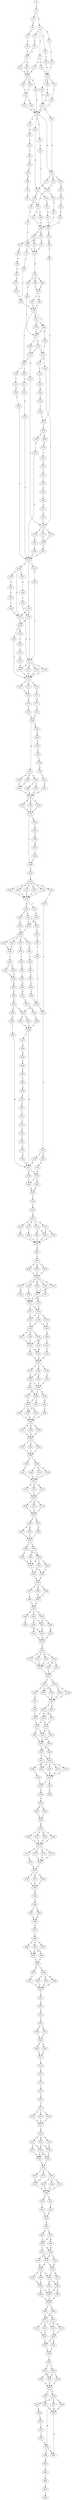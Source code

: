strict digraph  {
	S0 -> S1 [ label = K ];
	S1 -> S2 [ label = P ];
	S1 -> S3 [ label = E ];
	S2 -> S4 [ label = G ];
	S3 -> S5 [ label = H ];
	S3 -> S6 [ label = A ];
	S3 -> S7 [ label = S ];
	S3 -> S8 [ label = N ];
	S4 -> S9 [ label = V ];
	S5 -> S10 [ label = V ];
	S6 -> S11 [ label = G ];
	S7 -> S12 [ label = A ];
	S7 -> S13 [ label = H ];
	S8 -> S14 [ label = P ];
	S9 -> S15 [ label = K ];
	S10 -> S16 [ label = F ];
	S11 -> S17 [ label = P ];
	S12 -> S16 [ label = F ];
	S13 -> S18 [ label = D ];
	S14 -> S16 [ label = F ];
	S15 -> S17 [ label = P ];
	S16 -> S19 [ label = P ];
	S16 -> S20 [ label = F ];
	S16 -> S21 [ label = L ];
	S17 -> S22 [ label = L ];
	S17 -> S23 [ label = Q ];
	S18 -> S24 [ label = R ];
	S18 -> S25 [ label = T ];
	S18 -> S26 [ label = P ];
	S19 -> S27 [ label = K ];
	S20 -> S28 [ label = L ];
	S21 -> S29 [ label = P ];
	S22 -> S18 [ label = D ];
	S23 -> S18 [ label = D ];
	S24 -> S30 [ label = K ];
	S25 -> S31 [ label = S ];
	S26 -> S31 [ label = S ];
	S27 -> S32 [ label = R ];
	S27 -> S30 [ label = K ];
	S28 -> S27 [ label = K ];
	S29 -> S30 [ label = K ];
	S30 -> S33 [ label = R ];
	S30 -> S34 [ label = E ];
	S30 -> S35 [ label = K ];
	S30 -> S36 [ label = S ];
	S31 -> S37 [ label = T ];
	S31 -> S38 [ label = A ];
	S32 -> S35 [ label = K ];
	S33 -> S39 [ label = D ];
	S34 -> S40 [ label = C ];
	S35 -> S41 [ label = L ];
	S35 -> S42 [ label = P ];
	S35 -> S43 [ label = F ];
	S36 -> S44 [ label = K ];
	S37 -> S30 [ label = K ];
	S38 -> S30 [ label = K ];
	S39 -> S45 [ label = P ];
	S40 -> S46 [ label = L ];
	S41 -> S44 [ label = K ];
	S42 -> S47 [ label = D ];
	S43 -> S46 [ label = L ];
	S44 -> S48 [ label = C ];
	S44 -> S49 [ label = T ];
	S45 -> S50 [ label = E ];
	S46 -> S51 [ label = E ];
	S46 -> S52 [ label = G ];
	S47 -> S53 [ label = S ];
	S48 -> S54 [ label = L ];
	S49 -> S55 [ label = N ];
	S50 -> S56 [ label = P ];
	S51 -> S57 [ label = K ];
	S51 -> S58 [ label = D ];
	S52 -> S59 [ label = A ];
	S53 -> S60 [ label = I ];
	S54 -> S61 [ label = T ];
	S55 -> S62 [ label = Q ];
	S56 -> S63 [ label = T ];
	S57 -> S64 [ label = G ];
	S58 -> S64 [ label = G ];
	S59 -> S64 [ label = G ];
	S60 -> S65 [ label = G ];
	S61 -> S66 [ label = S ];
	S62 -> S67 [ label = V ];
	S63 -> S68 [ label = H ];
	S64 -> S69 [ label = K ];
	S64 -> S70 [ label = A ];
	S65 -> S64 [ label = G ];
	S66 -> S71 [ label = C ];
	S66 -> S72 [ label = V ];
	S67 -> S73 [ label = H ];
	S68 -> S74 [ label = G ];
	S69 -> S75 [ label = K ];
	S69 -> S76 [ label = T ];
	S70 -> S66 [ label = S ];
	S70 -> S77 [ label = C ];
	S71 -> S78 [ label = L ];
	S72 -> S79 [ label = P ];
	S73 -> S80 [ label = Q ];
	S74 -> S81 [ label = T ];
	S75 -> S72 [ label = V ];
	S76 -> S82 [ label = S ];
	S77 -> S72 [ label = V ];
	S78 -> S83 [ label = S ];
	S79 -> S84 [ label = Q ];
	S79 -> S85 [ label = P ];
	S79 -> S86 [ label = F ];
	S80 -> S87 [ label = T ];
	S81 -> S51 [ label = E ];
	S82 -> S88 [ label = G ];
	S83 -> S89 [ label = P ];
	S84 -> S90 [ label = S ];
	S85 -> S91 [ label = P ];
	S86 -> S91 [ label = P ];
	S87 -> S92 [ label = C ];
	S88 -> S93 [ label = T ];
	S89 -> S94 [ label = L ];
	S89 -> S95 [ label = C ];
	S89 -> S96 [ label = T ];
	S90 -> S97 [ label = A ];
	S91 -> S98 [ label = T ];
	S91 -> S99 [ label = N ];
	S92 -> S100 [ label = L ];
	S93 -> S101 [ label = H ];
	S94 -> S102 [ label = M ];
	S94 -> S97 [ label = A ];
	S95 -> S94 [ label = L ];
	S95 -> S103 [ label = T ];
	S96 -> S104 [ label = I ];
	S96 -> S105 [ label = T ];
	S97 -> S106 [ label = A ];
	S97 -> S107 [ label = Q ];
	S98 -> S89 [ label = P ];
	S99 -> S89 [ label = P ];
	S100 -> S108 [ label = E ];
	S100 -> S109 [ label = A ];
	S101 -> S110 [ label = N ];
	S102 -> S111 [ label = A ];
	S103 -> S97 [ label = A ];
	S104 -> S112 [ label = P ];
	S105 -> S113 [ label = S ];
	S106 -> S114 [ label = S ];
	S107 -> S111 [ label = A ];
	S107 -> S114 [ label = S ];
	S108 -> S115 [ label = P ];
	S109 -> S116 [ label = V ];
	S110 -> S83 [ label = S ];
	S111 -> S117 [ label = C ];
	S111 -> S118 [ label = G ];
	S112 -> S119 [ label = D ];
	S113 -> S120 [ label = L ];
	S114 -> S96 [ label = T ];
	S114 -> S121 [ label = D ];
	S115 -> S122 [ label = P ];
	S116 -> S123 [ label = T ];
	S117 -> S124 [ label = C ];
	S118 -> S125 [ label = L ];
	S119 -> S126 [ label = A ];
	S120 -> S127 [ label = D ];
	S121 -> S125 [ label = L ];
	S122 -> S128 [ label = G ];
	S122 -> S129 [ label = P ];
	S122 -> S130 [ label = S ];
	S123 -> S131 [ label = E ];
	S124 -> S132 [ label = E ];
	S125 -> S133 [ label = A ];
	S125 -> S134 [ label = D ];
	S125 -> S135 [ label = T ];
	S126 -> S122 [ label = P ];
	S127 -> S122 [ label = P ];
	S128 -> S136 [ label = V ];
	S128 -> S137 [ label = E ];
	S128 -> S138 [ label = P ];
	S129 -> S138 [ label = P ];
	S129 -> S139 [ label = A ];
	S130 -> S140 [ label = T ];
	S131 -> S141 [ label = E ];
	S132 -> S142 [ label = K ];
	S133 -> S143 [ label = V ];
	S134 -> S144 [ label = S ];
	S135 -> S143 [ label = V ];
	S136 -> S145 [ label = D ];
	S137 -> S146 [ label = E ];
	S138 -> S147 [ label = S ];
	S138 -> S148 [ label = E ];
	S139 -> S147 [ label = S ];
	S139 -> S148 [ label = E ];
	S140 -> S147 [ label = S ];
	S141 -> S149 [ label = L ];
	S142 -> S150 [ label = E ];
	S143 -> S151 [ label = K ];
	S144 -> S152 [ label = L ];
	S145 -> S153 [ label = E ];
	S146 -> S154 [ label = I ];
	S147 -> S155 [ label = V ];
	S147 -> S156 [ label = S ];
	S147 -> S157 [ label = R ];
	S147 -> S158 [ label = K ];
	S148 -> S159 [ label = G ];
	S148 -> S160 [ label = T ];
	S149 -> S161 [ label = K ];
	S150 -> S162 [ label = S ];
	S151 -> S122 [ label = P ];
	S152 -> S122 [ label = P ];
	S153 -> S163 [ label = V ];
	S154 -> S139 [ label = A ];
	S155 -> S164 [ label = G ];
	S156 -> S164 [ label = G ];
	S157 -> S164 [ label = G ];
	S158 -> S164 [ label = G ];
	S159 -> S165 [ label = S ];
	S160 -> S164 [ label = G ];
	S161 -> S166 [ label = A ];
	S162 -> S92 [ label = C ];
	S163 -> S138 [ label = P ];
	S164 -> S167 [ label = F ];
	S164 -> S168 [ label = Y ];
	S164 -> S169 [ label = C ];
	S165 -> S170 [ label = L ];
	S166 -> S171 [ label = G ];
	S167 -> S172 [ label = L ];
	S168 -> S172 [ label = L ];
	S169 -> S173 [ label = C ];
	S170 -> S174 [ label = G ];
	S171 -> S175 [ label = F ];
	S172 -> S176 [ label = Q ];
	S173 -> S177 [ label = H ];
	S174 -> S158 [ label = K ];
	S175 -> S125 [ label = L ];
	S176 -> S178 [ label = A ];
	S177 -> S179 [ label = V ];
	S178 -> S180 [ label = V ];
	S179 -> S180 [ label = V ];
	S180 -> S181 [ label = D ];
	S180 -> S182 [ label = R ];
	S181 -> S183 [ label = G ];
	S181 -> S184 [ label = N ];
	S181 -> S185 [ label = K ];
	S182 -> S186 [ label = R ];
	S183 -> S187 [ label = S ];
	S183 -> S188 [ label = G ];
	S184 -> S189 [ label = E ];
	S185 -> S189 [ label = E ];
	S186 -> S190 [ label = E ];
	S187 -> S191 [ label = G ];
	S188 -> S191 [ label = G ];
	S189 -> S191 [ label = G ];
	S190 -> S192 [ label = R ];
	S191 -> S193 [ label = R ];
	S191 -> S194 [ label = V ];
	S191 -> S195 [ label = N ];
	S192 -> S196 [ label = S ];
	S193 -> S197 [ label = P ];
	S194 -> S197 [ label = P ];
	S195 -> S197 [ label = P ];
	S196 -> S198 [ label = E ];
	S197 -> S199 [ label = L ];
	S197 -> S200 [ label = L ];
	S198 -> S201 [ label = A ];
	S199 -> S202 [ label = C ];
	S200 -> S203 [ label = A ];
	S201 -> S204 [ label = P ];
	S202 -> S205 [ label = L ];
	S203 -> S206 [ label = E ];
	S204 -> S191 [ label = G ];
	S205 -> S207 [ label = G ];
	S205 -> S208 [ label = S ];
	S205 -> S209 [ label = R ];
	S205 -> S210 [ label = C ];
	S205 -> S211 [ label = K ];
	S205 -> S212 [ label = F ];
	S206 -> S213 [ label = K ];
	S207 -> S214 [ label = C ];
	S208 -> S214 [ label = C ];
	S209 -> S214 [ label = C ];
	S210 -> S214 [ label = C ];
	S211 -> S215 [ label = A ];
	S212 -> S214 [ label = C ];
	S213 -> S216 [ label = L ];
	S214 -> S217 [ label = S ];
	S214 -> S218 [ label = Q ];
	S215 -> S219 [ label = G ];
	S216 -> S199 [ label = L ];
	S217 -> S220 [ label = K ];
	S218 -> S221 [ label = Q ];
	S218 -> S222 [ label = G ];
	S219 -> S223 [ label = G ];
	S220 -> S224 [ label = P ];
	S221 -> S225 [ label = A ];
	S221 -> S224 [ label = P ];
	S222 -> S226 [ label = Q ];
	S223 -> S227 [ label = P ];
	S223 -> S228 [ label = E ];
	S224 -> S229 [ label = T ];
	S225 -> S230 [ label = C ];
	S226 -> S229 [ label = T ];
	S227 -> S231 [ label = W ];
	S228 -> S232 [ label = Q ];
	S229 -> S233 [ label = Q ];
	S229 -> S234 [ label = G ];
	S229 -> S235 [ label = V ];
	S229 -> S236 [ label = C ];
	S230 -> S237 [ label = S ];
	S231 -> S238 [ label = A ];
	S231 -> S239 [ label = D ];
	S232 -> S239 [ label = D ];
	S233 -> S240 [ label = R ];
	S234 -> S241 [ label = Q ];
	S235 -> S242 [ label = K ];
	S236 -> S241 [ label = Q ];
	S237 -> S243 [ label = T ];
	S238 -> S244 [ label = T ];
	S239 -> S244 [ label = T ];
	S239 -> S245 [ label = S ];
	S240 -> S246 [ label = A ];
	S241 -> S247 [ label = T ];
	S242 -> S248 [ label = V ];
	S243 -> S249 [ label = G ];
	S244 -> S250 [ label = R ];
	S245 -> S250 [ label = R ];
	S246 -> S251 [ label = S ];
	S247 -> S252 [ label = K ];
	S247 -> S253 [ label = N ];
	S248 -> S254 [ label = D ];
	S249 -> S255 [ label = A ];
	S249 -> S219 [ label = G ];
	S250 -> S256 [ label = F ];
	S251 -> S257 [ label = A ];
	S252 -> S258 [ label = Q ];
	S253 -> S258 [ label = Q ];
	S254 -> S259 [ label = L ];
	S255 -> S260 [ label = A ];
	S255 -> S261 [ label = S ];
	S256 -> S262 [ label = C ];
	S257 -> S263 [ label = A ];
	S258 -> S264 [ label = E ];
	S259 -> S265 [ label = Q ];
	S260 -> S266 [ label = A ];
	S261 -> S266 [ label = A ];
	S262 -> S267 [ label = S ];
	S263 -> S268 [ label = A ];
	S264 -> S269 [ label = C ];
	S265 -> S270 [ label = R ];
	S266 -> S271 [ label = G ];
	S266 -> S231 [ label = W ];
	S267 -> S272 [ label = R ];
	S267 -> S273 [ label = H ];
	S267 -> S274 [ label = L ];
	S267 -> S275 [ label = Q ];
	S268 -> S249 [ label = G ];
	S269 -> S276 [ label = K ];
	S270 -> S277 [ label = S ];
	S271 -> S278 [ label = S ];
	S272 -> S279 [ label = A ];
	S273 -> S280 [ label = T ];
	S274 -> S281 [ label = N ];
	S274 -> S282 [ label = K ];
	S275 -> S282 [ label = K ];
	S275 -> S283 [ label = D ];
	S276 -> S255 [ label = A ];
	S276 -> S284 [ label = V ];
	S277 -> S285 [ label = S ];
	S278 -> S286 [ label = N ];
	S279 -> S287 [ label = C ];
	S280 -> S287 [ label = C ];
	S281 -> S287 [ label = C ];
	S282 -> S287 [ label = C ];
	S283 -> S287 [ label = C ];
	S284 -> S288 [ label = N ];
	S285 -> S289 [ label = T ];
	S286 -> S290 [ label = P ];
	S287 -> S291 [ label = Q ];
	S288 -> S292 [ label = T ];
	S289 -> S266 [ label = A ];
	S290 -> S293 [ label = G ];
	S291 -> S294 [ label = E ];
	S292 -> S231 [ label = W ];
	S293 -> S295 [ label = T ];
	S294 -> S296 [ label = D ];
	S294 -> S297 [ label = E ];
	S294 -> S298 [ label = G ];
	S295 -> S299 [ label = S ];
	S296 -> S300 [ label = F ];
	S297 -> S300 [ label = F ];
	S298 -> S300 [ label = F ];
	S299 -> S301 [ label = A ];
	S300 -> S302 [ label = N ];
	S300 -> S303 [ label = Q ];
	S300 -> S304 [ label = R ];
	S300 -> S305 [ label = L ];
	S300 -> S306 [ label = W ];
	S301 -> S307 [ label = A ];
	S302 -> S308 [ label = L ];
	S303 -> S309 [ label = M ];
	S304 -> S310 [ label = I ];
	S305 -> S310 [ label = I ];
	S305 -> S311 [ label = V ];
	S306 -> S310 [ label = I ];
	S307 -> S312 [ label = L ];
	S308 -> S313 [ label = R ];
	S309 -> S313 [ label = R ];
	S310 -> S313 [ label = R ];
	S310 -> S314 [ label = Q ];
	S311 -> S313 [ label = R ];
	S312 -> S315 [ label = T ];
	S313 -> S316 [ label = S ];
	S313 -> S317 [ label = T ];
	S314 -> S316 [ label = S ];
	S315 -> S318 [ label = G ];
	S316 -> S319 [ label = Y ];
	S316 -> S320 [ label = N ];
	S316 -> S321 [ label = S ];
	S317 -> S321 [ label = S ];
	S318 -> S322 [ label = A ];
	S319 -> S323 [ label = N ];
	S320 -> S323 [ label = N ];
	S320 -> S324 [ label = Q ];
	S321 -> S324 [ label = Q ];
	S322 -> S325 [ label = A ];
	S323 -> S326 [ label = S ];
	S324 -> S327 [ label = T ];
	S324 -> S328 [ label = G ];
	S324 -> S329 [ label = A ];
	S325 -> S330 [ label = D ];
	S326 -> S331 [ label = C ];
	S326 -> S332 [ label = Y ];
	S327 -> S332 [ label = Y ];
	S328 -> S332 [ label = Y ];
	S329 -> S333 [ label = H ];
	S330 -> S231 [ label = W ];
	S331 -> S334 [ label = V ];
	S332 -> S335 [ label = M ];
	S332 -> S336 [ label = L ];
	S333 -> S335 [ label = M ];
	S334 -> S337 [ label = R ];
	S335 -> S337 [ label = R ];
	S336 -> S337 [ label = R ];
	S337 -> S338 [ label = G ];
	S337 -> S339 [ label = S ];
	S337 -> S340 [ label = A ];
	S338 -> S341 [ label = A ];
	S339 -> S342 [ label = R ];
	S340 -> S343 [ label = K ];
	S340 -> S342 [ label = R ];
	S341 -> S344 [ label = V ];
	S342 -> S345 [ label = M ];
	S342 -> S344 [ label = V ];
	S343 -> S344 [ label = V ];
	S344 -> S346 [ label = R ];
	S344 -> S347 [ label = F ];
	S344 -> S348 [ label = L ];
	S345 -> S348 [ label = L ];
	S346 -> S349 [ label = D ];
	S347 -> S350 [ label = E ];
	S348 -> S350 [ label = E ];
	S348 -> S351 [ label = A ];
	S349 -> S352 [ label = A ];
	S350 -> S353 [ label = V ];
	S350 -> S354 [ label = I ];
	S350 -> S355 [ label = T ];
	S351 -> S355 [ label = T ];
	S352 -> S356 [ label = E ];
	S353 -> S356 [ label = E ];
	S354 -> S356 [ label = E ];
	S355 -> S356 [ label = E ];
	S356 -> S357 [ label = H ];
	S356 -> S358 [ label = Q ];
	S356 -> S359 [ label = R ];
	S357 -> S360 [ label = G ];
	S358 -> S360 [ label = G ];
	S359 -> S360 [ label = G ];
	S360 -> S361 [ label = V ];
	S360 -> S362 [ label = T ];
	S360 -> S363 [ label = I ];
	S361 -> S364 [ label = C ];
	S362 -> S364 [ label = C ];
	S363 -> S364 [ label = C ];
	S364 -> S365 [ label = R ];
	S364 -> S366 [ label = Q ];
	S365 -> S367 [ label = A ];
	S366 -> S368 [ label = H ];
	S366 -> S369 [ label = L ];
	S366 -> S370 [ label = Q ];
	S367 -> S371 [ label = C ];
	S368 -> S371 [ label = C ];
	S369 -> S371 [ label = C ];
	S370 -> S371 [ label = C ];
	S371 -> S372 [ label = G ];
	S371 -> S373 [ label = H ];
	S371 -> S374 [ label = N ];
	S372 -> S375 [ label = L ];
	S373 -> S375 [ label = L ];
	S374 -> S375 [ label = L ];
	S375 -> S376 [ label = D ];
	S375 -> S377 [ label = N ];
	S375 -> S378 [ label = G ];
	S376 -> S379 [ label = A ];
	S377 -> S379 [ label = A ];
	S378 -> S379 [ label = A ];
	S379 -> S380 [ label = Q ];
	S379 -> S381 [ label = H ];
	S380 -> S382 [ label = E ];
	S380 -> S383 [ label = Q ];
	S381 -> S384 [ label = D ];
	S382 -> S385 [ label = L ];
	S383 -> S385 [ label = L ];
	S384 -> S385 [ label = L ];
	S385 -> S386 [ label = F ];
	S385 -> S387 [ label = Y ];
	S386 -> S388 [ label = S ];
	S386 -> S389 [ label = L ];
	S387 -> S389 [ label = L ];
	S387 -> S390 [ label = Q ];
	S388 -> S391 [ label = R ];
	S389 -> S392 [ label = K ];
	S389 -> S391 [ label = R ];
	S389 -> S393 [ label = L ];
	S390 -> S391 [ label = R ];
	S391 -> S394 [ label = V ];
	S391 -> S395 [ label = L ];
	S392 -> S394 [ label = V ];
	S393 -> S395 [ label = L ];
	S394 -> S396 [ label = R ];
	S395 -> S396 [ label = R ];
	S396 -> S397 [ label = G ];
	S396 -> S398 [ label = D ];
	S396 -> S399 [ label = N ];
	S397 -> S400 [ label = T ];
	S398 -> S401 [ label = A ];
	S399 -> S401 [ label = A ];
	S400 -> S402 [ label = P ];
	S401 -> S402 [ label = P ];
	S402 -> S403 [ label = R ];
	S402 -> S404 [ label = P ];
	S402 -> S405 [ label = K ];
	S403 -> S406 [ label = P ];
	S404 -> S407 [ label = S ];
	S404 -> S408 [ label = A ];
	S405 -> S407 [ label = S ];
	S405 -> S409 [ label = I ];
	S406 -> S410 [ label = Q ];
	S407 -> S410 [ label = Q ];
	S408 -> S411 [ label = R ];
	S409 -> S412 [ label = K ];
	S410 -> S413 [ label = R ];
	S411 -> S413 [ label = R ];
	S412 -> S413 [ label = R ];
	S413 -> S414 [ label = K ];
	S414 -> S415 [ label = A ];
	S414 -> S416 [ label = E ];
	S414 -> S417 [ label = S ];
	S414 -> S418 [ label = N ];
	S415 -> S419 [ label = L ];
	S416 -> S420 [ label = M ];
	S416 -> S419 [ label = L ];
	S416 -> S421 [ label = I ];
	S417 -> S419 [ label = L ];
	S418 -> S419 [ label = L ];
	S419 -> S422 [ label = L ];
	S420 -> S422 [ label = L ];
	S421 -> S422 [ label = L ];
	S422 -> S423 [ label = E ];
	S422 -> S424 [ label = D ];
	S423 -> S425 [ label = A ];
	S423 -> S426 [ label = N ];
	S423 -> S427 [ label = S ];
	S424 -> S425 [ label = A ];
	S424 -> S428 [ label = G ];
	S424 -> S429 [ label = V ];
	S425 -> S430 [ label = T ];
	S426 -> S430 [ label = T ];
	S427 -> S431 [ label = S ];
	S428 -> S430 [ label = T ];
	S429 -> S430 [ label = T ];
	S430 -> S432 [ label = V ];
	S430 -> S433 [ label = W ];
	S431 -> S434 [ label = G ];
	S432 -> S435 [ label = M ];
	S433 -> S436 [ label = L ];
	S433 -> S437 [ label = T ];
	S433 -> S435 [ label = M ];
	S434 -> S436 [ label = L ];
	S435 -> S438 [ label = A ];
	S435 -> S439 [ label = S ];
	S436 -> S438 [ label = A ];
	S437 -> S439 [ label = S ];
	S438 -> S440 [ label = V ];
	S438 -> S441 [ label = Q ];
	S439 -> S442 [ label = K ];
	S439 -> S441 [ label = Q ];
	S440 -> S443 [ label = L ];
	S441 -> S443 [ label = L ];
	S441 -> S444 [ label = I ];
	S442 -> S443 [ label = L ];
	S443 -> S445 [ label = S ];
	S443 -> S446 [ label = P ];
	S444 -> S445 [ label = S ];
	S445 -> S447 [ label = V ];
	S445 -> S448 [ label = L ];
	S446 -> S448 [ label = L ];
	S447 -> S449 [ label = E ];
	S448 -> S450 [ label = K ];
	S448 -> S451 [ label = D ];
	S448 -> S452 [ label = N ];
	S448 -> S453 [ label = R ];
	S448 -> S449 [ label = E ];
	S449 -> S454 [ label = Q ];
	S450 -> S455 [ label = E ];
	S451 -> S454 [ label = Q ];
	S452 -> S454 [ label = Q ];
	S453 -> S454 [ label = Q ];
	S454 -> S456 [ label = L ];
	S454 -> S457 [ label = V ];
	S455 -> S456 [ label = L ];
	S456 -> S458 [ label = N ];
	S457 -> S459 [ label = S ];
	S458 -> S460 [ label = E ];
	S460 -> S462 [ label = M ];
	S460 -> S463 [ label = I ];
	S462 -> S464 [ label = I ];
	S463 -> S464 [ label = I ];
	S464 -> S465 [ label = R ];
	S465 -> S466 [ label = E ];
	S465 -> S467 [ label = A ];
	S465 -> S468 [ label = N ];
	S465 -> S469 [ label = D ];
	S466 -> S470 [ label = P ];
	S467 -> S470 [ label = P ];
	S468 -> S470 [ label = P ];
	S469 -> S470 [ label = P ];
	S470 -> S471 [ label = R ];
	S470 -> S472 [ label = V ];
	S470 -> S473 [ label = T ];
	S470 -> S474 [ label = A ];
	S471 -> S475 [ label = A ];
	S472 -> S476 [ label = E ];
	S473 -> S476 [ label = E ];
	S474 -> S476 [ label = E ];
	S475 -> S477 [ label = G ];
	S476 -> S477 [ label = G ];
	S477 -> S478 [ label = Q ];
	S477 -> S479 [ label = D ];
	S477 -> S480 [ label = H ];
	S478 -> S481 [ label = F ];
	S479 -> S481 [ label = F ];
	S480 -> S481 [ label = F ];
	S481 -> S482 [ label = W ];
	S482 -> S483 [ label = Q ];
	S483 -> S484 [ label = A ];
	S483 -> S485 [ label = V ];
	S484 -> S486 [ label = D ];
	S485 -> S486 [ label = D ];
	S486 -> S487 [ label = H ];
	S487 -> S488 [ label = I ];
	S488 -> S489 [ label = Q ];
	S488 -> S490 [ label = R ];
	S488 -> S491 [ label = K ];
	S489 -> S492 [ label = P ];
	S490 -> S493 [ label = A ];
	S490 -> S492 [ label = P ];
	S491 -> S492 [ label = P ];
	S492 -> S494 [ label = V ];
	S493 -> S494 [ label = V ];
	S494 -> S495 [ label = W ];
	S494 -> S496 [ label = Y ];
	S495 -> S497 [ label = N ];
	S496 -> S498 [ label = R ];
	S496 -> S499 [ label = S ];
	S496 -> S500 [ label = G ];
	S497 -> S501 [ label = G ];
	S498 -> S501 [ label = G ];
	S499 -> S501 [ label = G ];
	S500 -> S501 [ label = G ];
	S501 -> S502 [ label = G ];
	S502 -> S503 [ label = G ];
	S503 -> S504 [ label = Q ];
	S504 -> S505 [ label = C ];
	S505 -> S506 [ label = H ];
	S505 -> S507 [ label = S ];
	S506 -> S508 [ label = L ];
	S507 -> S508 [ label = L ];
	S508 -> S509 [ label = D ];
	S508 -> S510 [ label = E ];
	S509 -> S511 [ label = N ];
	S510 -> S511 [ label = N ];
	S511 -> S512 [ label = L ];
	S512 -> S513 [ label = Q ];
	S513 -> S514 [ label = T ];
	S514 -> S515 [ label = L ];
	S515 -> S516 [ label = C ];
	S516 -> S517 [ label = T ];
	S517 -> S518 [ label = V ];
	S517 -> S519 [ label = A ];
	S517 -> S520 [ label = L ];
	S518 -> S521 [ label = C ];
	S519 -> S521 [ label = C ];
	S520 -> S521 [ label = C ];
	S521 -> S522 [ label = H ];
	S522 -> S523 [ label = E ];
	S522 -> S524 [ label = K ];
	S522 -> S525 [ label = R ];
	S523 -> S526 [ label = K ];
	S524 -> S527 [ label = A ];
	S524 -> S528 [ label = E ];
	S525 -> S526 [ label = K ];
	S525 -> S528 [ label = E ];
	S526 -> S529 [ label = K ];
	S526 -> S530 [ label = R ];
	S527 -> S530 [ label = R ];
	S528 -> S529 [ label = K ];
	S528 -> S530 [ label = R ];
	S529 -> S531 [ label = T ];
	S530 -> S531 [ label = T ];
	S531 -> S532 [ label = N ];
	S531 -> S533 [ label = A ];
	S531 -> S534 [ label = T ];
	S532 -> S535 [ label = K ];
	S533 -> S536 [ label = T ];
	S533 -> S537 [ label = Q ];
	S533 -> S538 [ label = R ];
	S534 -> S535 [ label = K ];
	S535 -> S539 [ label = Q ];
	S536 -> S539 [ label = Q ];
	S537 -> S539 [ label = Q ];
	S538 -> S539 [ label = Q ];
	S539 -> S540 [ label = E ];
	S539 -> S541 [ label = A ];
	S540 -> S542 [ label = V ];
	S541 -> S543 [ label = K ];
	S542 -> S544 [ label = E ];
	S543 -> S544 [ label = E ];
	S544 -> S545 [ label = R ];
	S545 -> S546 [ label = R ];
	S545 -> S547 [ label = S ];
	S546 -> S548 [ label = Q ];
	S547 -> S549 [ label = R ];
	S547 -> S548 [ label = Q ];
	S548 -> S550 [ label = M ];
	S548 -> S551 [ label = V ];
	S549 -> S550 [ label = M ];
	S550 -> S552 [ label = V ];
	S550 -> S553 [ label = R ];
	S550 -> S554 [ label = K ];
	S551 -> S553 [ label = R ];
	S552 -> S555 [ label = K ];
	S553 -> S555 [ label = K ];
	S553 -> S556 [ label = R ];
	S554 -> S556 [ label = R ];
	S555 -> S557 [ label = R ];
	S555 -> S558 [ label = S ];
	S556 -> S559 [ label = F ];
	S556 -> S558 [ label = S ];
	S556 -> S560 [ label = Q ];
	S557 -> S561 [ label = A ];
	S558 -> S561 [ label = A ];
	S558 -> S562 [ label = M ];
	S559 -> S563 [ label = S ];
	S560 -> S563 [ label = S ];
	S561 -> S564 [ label = K ];
	S561 -> S565 [ label = A ];
	S562 -> S565 [ label = A ];
	S563 -> S565 [ label = A ];
	S563 -> S566 [ label = L ];
	S564 -> S567 [ label = A ];
	S565 -> S567 [ label = A ];
	S566 -> S567 [ label = A ];
	S567 -> S568 [ label = A ];
	S567 -> S569 [ label = S ];
	S568 -> S570 [ label = Q ];
	S568 -> S571 [ label = K ];
	S569 -> S571 [ label = K ];
	S570 -> S572 [ label = Y ];
	S571 -> S573 [ label = V ];
	S571 -> S572 [ label = Y ];
	S571 -> S574 [ label = L ];
	S571 -> S575 [ label = H ];
	S572 -> S576 [ label = G ];
	S573 -> S577 [ label = A ];
	S574 -> S577 [ label = A ];
	S575 -> S576 [ label = G ];
	S576 -> S578 [ label = A ];
	S576 -> S579 [ label = S ];
	S577 -> S579 [ label = S ];
	S578 -> S580 [ label = D ];
	S579 -> S580 [ label = D ];
	S580 -> S581 [ label = I ];
	S581 -> S582 [ label = T ];
	S581 -> S583 [ label = S ];
	S582 -> S584 [ label = L ];
	S582 -> S585 [ label = T ];
	S582 -> S586 [ label = R ];
	S583 -> S586 [ label = R ];
	S584 -> S587 [ label = F ];
	S585 -> S587 [ label = F ];
	S586 -> S587 [ label = F ];
	S587 -> S588 [ label = F ];
	S587 -> S589 [ label = L ];
	S588 -> S590 [ label = Q ];
	S588 -> S591 [ label = I ];
	S588 -> S592 [ label = K ];
	S589 -> S593 [ label = V ];
	S590 -> S594 [ label = K ];
	S591 -> S595 [ label = R ];
	S591 -> S594 [ label = K ];
	S592 -> S596 [ label = K ];
	S593 -> S594 [ label = K ];
	S594 -> S597 [ label = K ];
	S595 -> S597 [ label = K ];
	S595 -> S598 [ label = S ];
	S596 -> S599 [ label = A ];
	S598 -> S600 [ label = R ];
	S599 -> S601 [ label = P ];
	S600 -> S602 [ label = T ];
	S601 -> S603 [ label = C ];
	S602 -> S604 [ label = F ];
	S603 -> S595 [ label = R ];
	S604 -> S605 [ label = S ];
	S605 -> S606 [ label = P ];
}
